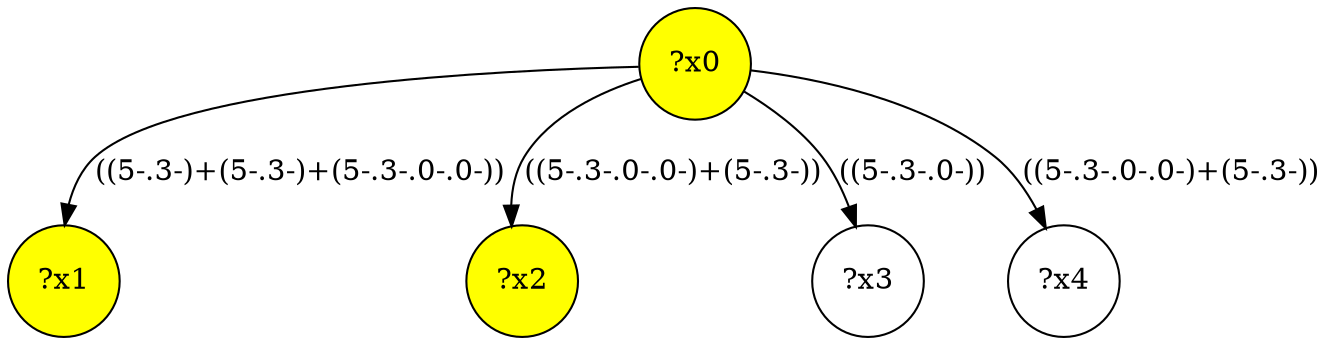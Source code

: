 digraph g {
	x0 [fillcolor="yellow", style="filled," shape=circle, label="?x0"];
	x1 [fillcolor="yellow", style="filled," shape=circle, label="?x1"];
	x2 [fillcolor="yellow", style="filled," shape=circle, label="?x2"];
	x0 -> x1 [label="((5-.3-)+(5-.3-)+(5-.3-.0-.0-))"];
	x0 -> x2 [label="((5-.3-.0-.0-)+(5-.3-))"];
	x3 [shape=circle, label="?x3"];
	x0 -> x3 [label="((5-.3-.0-))"];
	x4 [shape=circle, label="?x4"];
	x0 -> x4 [label="((5-.3-.0-.0-)+(5-.3-))"];
}
